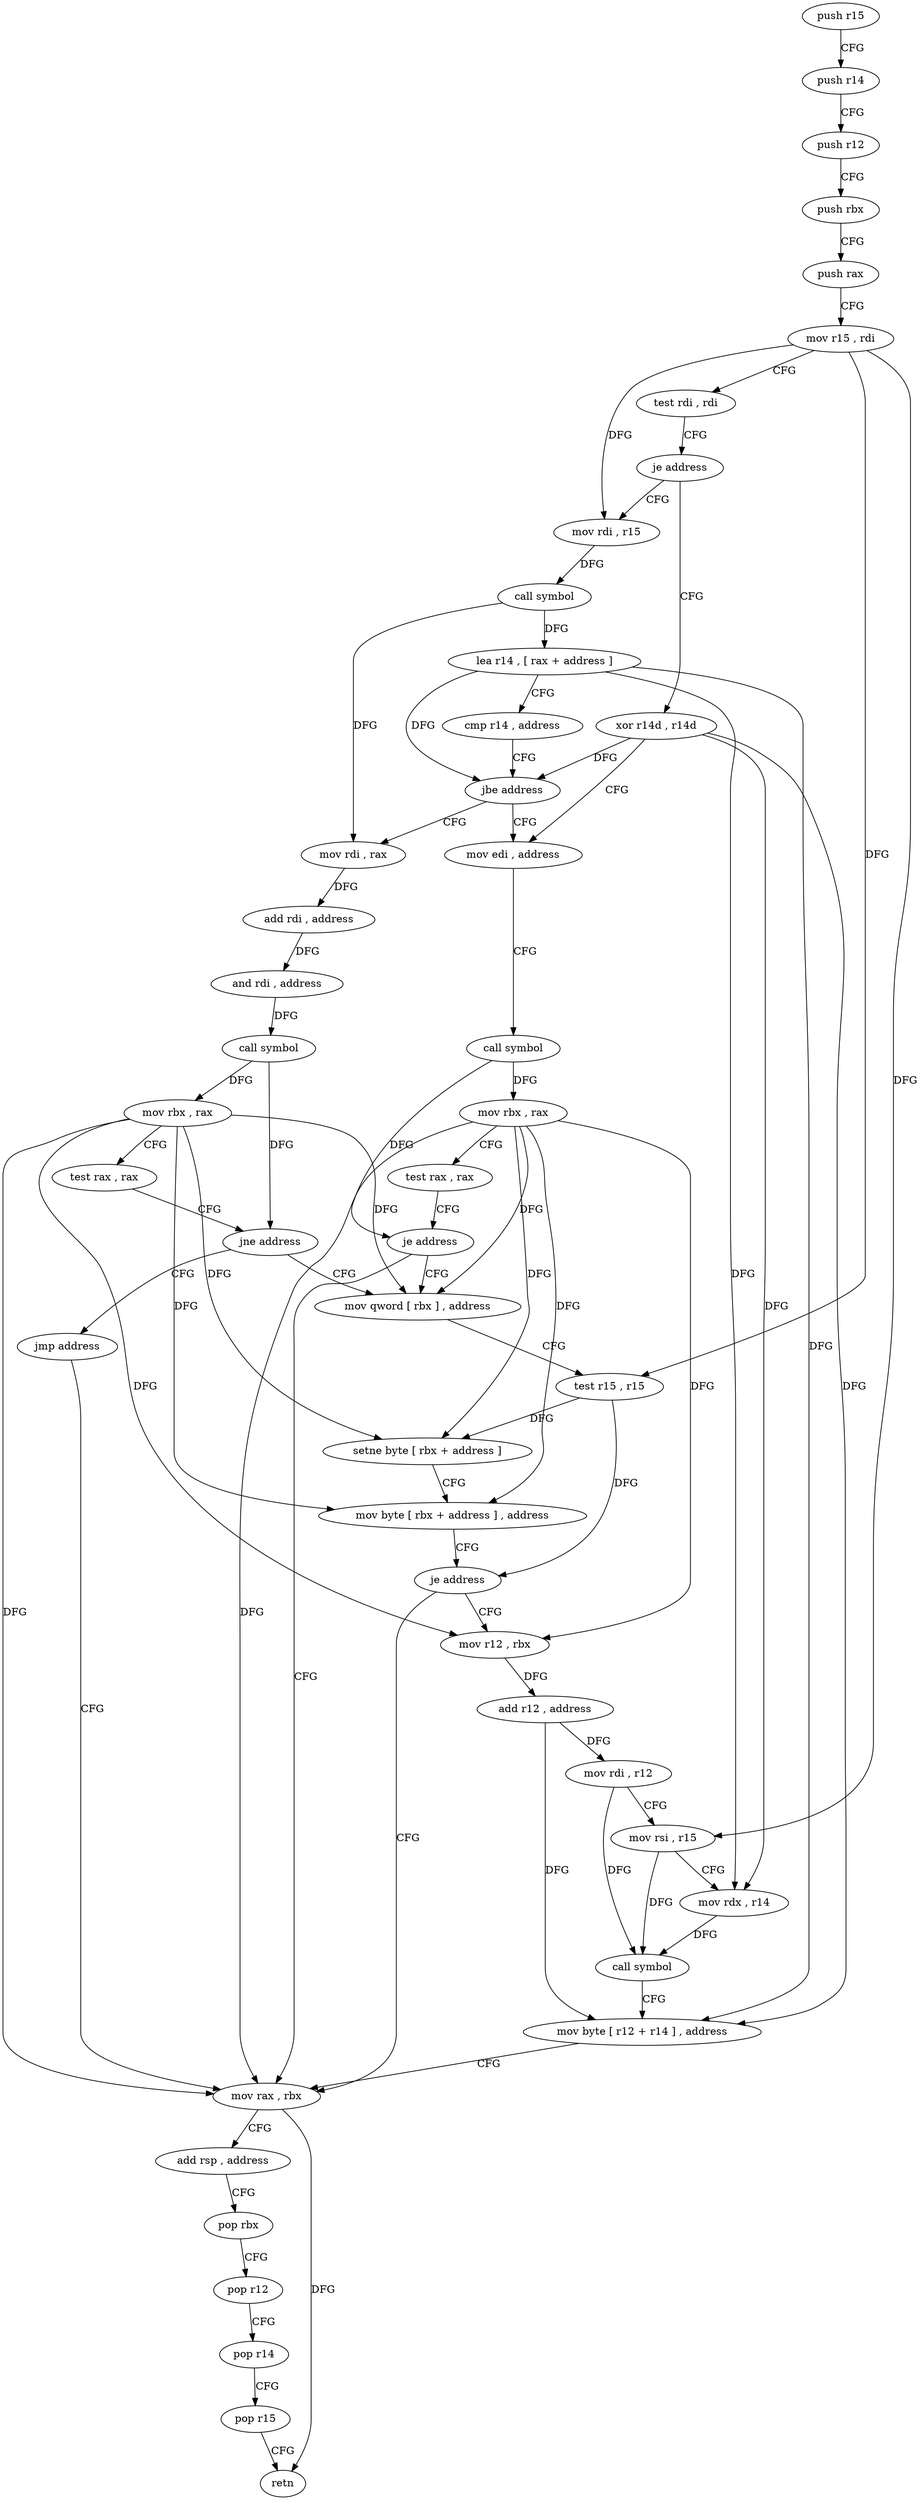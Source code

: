 digraph "func" {
"4404240" [label = "push r15" ]
"4404242" [label = "push r14" ]
"4404244" [label = "push r12" ]
"4404246" [label = "push rbx" ]
"4404247" [label = "push rax" ]
"4404248" [label = "mov r15 , rdi" ]
"4404251" [label = "test rdi , rdi" ]
"4404254" [label = "je address" ]
"4404300" [label = "xor r14d , r14d" ]
"4404256" [label = "mov rdi , r15" ]
"4404303" [label = "mov edi , address" ]
"4404259" [label = "call symbol" ]
"4404264" [label = "lea r14 , [ rax + address ]" ]
"4404268" [label = "cmp r14 , address" ]
"4404272" [label = "jbe address" ]
"4404274" [label = "mov rdi , rax" ]
"4404367" [label = "mov rax , rbx" ]
"4404370" [label = "add rsp , address" ]
"4404374" [label = "pop rbx" ]
"4404375" [label = "pop r12" ]
"4404377" [label = "pop r14" ]
"4404379" [label = "pop r15" ]
"4404381" [label = "retn" ]
"4404321" [label = "mov qword [ rbx ] , address" ]
"4404328" [label = "test r15 , r15" ]
"4404331" [label = "setne byte [ rbx + address ]" ]
"4404335" [label = "mov byte [ rbx + address ] , address" ]
"4404339" [label = "je address" ]
"4404341" [label = "mov r12 , rbx" ]
"4404308" [label = "call symbol" ]
"4404313" [label = "mov rbx , rax" ]
"4404316" [label = "test rax , rax" ]
"4404319" [label = "je address" ]
"4404277" [label = "add rdi , address" ]
"4404281" [label = "and rdi , address" ]
"4404285" [label = "call symbol" ]
"4404290" [label = "mov rbx , rax" ]
"4404293" [label = "test rax , rax" ]
"4404296" [label = "jne address" ]
"4404298" [label = "jmp address" ]
"4404344" [label = "add r12 , address" ]
"4404348" [label = "mov rdi , r12" ]
"4404351" [label = "mov rsi , r15" ]
"4404354" [label = "mov rdx , r14" ]
"4404357" [label = "call symbol" ]
"4404362" [label = "mov byte [ r12 + r14 ] , address" ]
"4404240" -> "4404242" [ label = "CFG" ]
"4404242" -> "4404244" [ label = "CFG" ]
"4404244" -> "4404246" [ label = "CFG" ]
"4404246" -> "4404247" [ label = "CFG" ]
"4404247" -> "4404248" [ label = "CFG" ]
"4404248" -> "4404251" [ label = "CFG" ]
"4404248" -> "4404256" [ label = "DFG" ]
"4404248" -> "4404328" [ label = "DFG" ]
"4404248" -> "4404351" [ label = "DFG" ]
"4404251" -> "4404254" [ label = "CFG" ]
"4404254" -> "4404300" [ label = "CFG" ]
"4404254" -> "4404256" [ label = "CFG" ]
"4404300" -> "4404303" [ label = "CFG" ]
"4404300" -> "4404272" [ label = "DFG" ]
"4404300" -> "4404354" [ label = "DFG" ]
"4404300" -> "4404362" [ label = "DFG" ]
"4404256" -> "4404259" [ label = "DFG" ]
"4404303" -> "4404308" [ label = "CFG" ]
"4404259" -> "4404264" [ label = "DFG" ]
"4404259" -> "4404274" [ label = "DFG" ]
"4404264" -> "4404268" [ label = "CFG" ]
"4404264" -> "4404272" [ label = "DFG" ]
"4404264" -> "4404354" [ label = "DFG" ]
"4404264" -> "4404362" [ label = "DFG" ]
"4404268" -> "4404272" [ label = "CFG" ]
"4404272" -> "4404303" [ label = "CFG" ]
"4404272" -> "4404274" [ label = "CFG" ]
"4404274" -> "4404277" [ label = "DFG" ]
"4404367" -> "4404370" [ label = "CFG" ]
"4404367" -> "4404381" [ label = "DFG" ]
"4404370" -> "4404374" [ label = "CFG" ]
"4404374" -> "4404375" [ label = "CFG" ]
"4404375" -> "4404377" [ label = "CFG" ]
"4404377" -> "4404379" [ label = "CFG" ]
"4404379" -> "4404381" [ label = "CFG" ]
"4404321" -> "4404328" [ label = "CFG" ]
"4404328" -> "4404331" [ label = "DFG" ]
"4404328" -> "4404339" [ label = "DFG" ]
"4404331" -> "4404335" [ label = "CFG" ]
"4404335" -> "4404339" [ label = "CFG" ]
"4404339" -> "4404367" [ label = "CFG" ]
"4404339" -> "4404341" [ label = "CFG" ]
"4404341" -> "4404344" [ label = "DFG" ]
"4404308" -> "4404313" [ label = "DFG" ]
"4404308" -> "4404319" [ label = "DFG" ]
"4404313" -> "4404316" [ label = "CFG" ]
"4404313" -> "4404367" [ label = "DFG" ]
"4404313" -> "4404321" [ label = "DFG" ]
"4404313" -> "4404331" [ label = "DFG" ]
"4404313" -> "4404335" [ label = "DFG" ]
"4404313" -> "4404341" [ label = "DFG" ]
"4404316" -> "4404319" [ label = "CFG" ]
"4404319" -> "4404367" [ label = "CFG" ]
"4404319" -> "4404321" [ label = "CFG" ]
"4404277" -> "4404281" [ label = "DFG" ]
"4404281" -> "4404285" [ label = "DFG" ]
"4404285" -> "4404290" [ label = "DFG" ]
"4404285" -> "4404296" [ label = "DFG" ]
"4404290" -> "4404293" [ label = "CFG" ]
"4404290" -> "4404367" [ label = "DFG" ]
"4404290" -> "4404321" [ label = "DFG" ]
"4404290" -> "4404331" [ label = "DFG" ]
"4404290" -> "4404335" [ label = "DFG" ]
"4404290" -> "4404341" [ label = "DFG" ]
"4404293" -> "4404296" [ label = "CFG" ]
"4404296" -> "4404321" [ label = "CFG" ]
"4404296" -> "4404298" [ label = "CFG" ]
"4404298" -> "4404367" [ label = "CFG" ]
"4404344" -> "4404348" [ label = "DFG" ]
"4404344" -> "4404362" [ label = "DFG" ]
"4404348" -> "4404351" [ label = "CFG" ]
"4404348" -> "4404357" [ label = "DFG" ]
"4404351" -> "4404354" [ label = "CFG" ]
"4404351" -> "4404357" [ label = "DFG" ]
"4404354" -> "4404357" [ label = "DFG" ]
"4404357" -> "4404362" [ label = "CFG" ]
"4404362" -> "4404367" [ label = "CFG" ]
}
